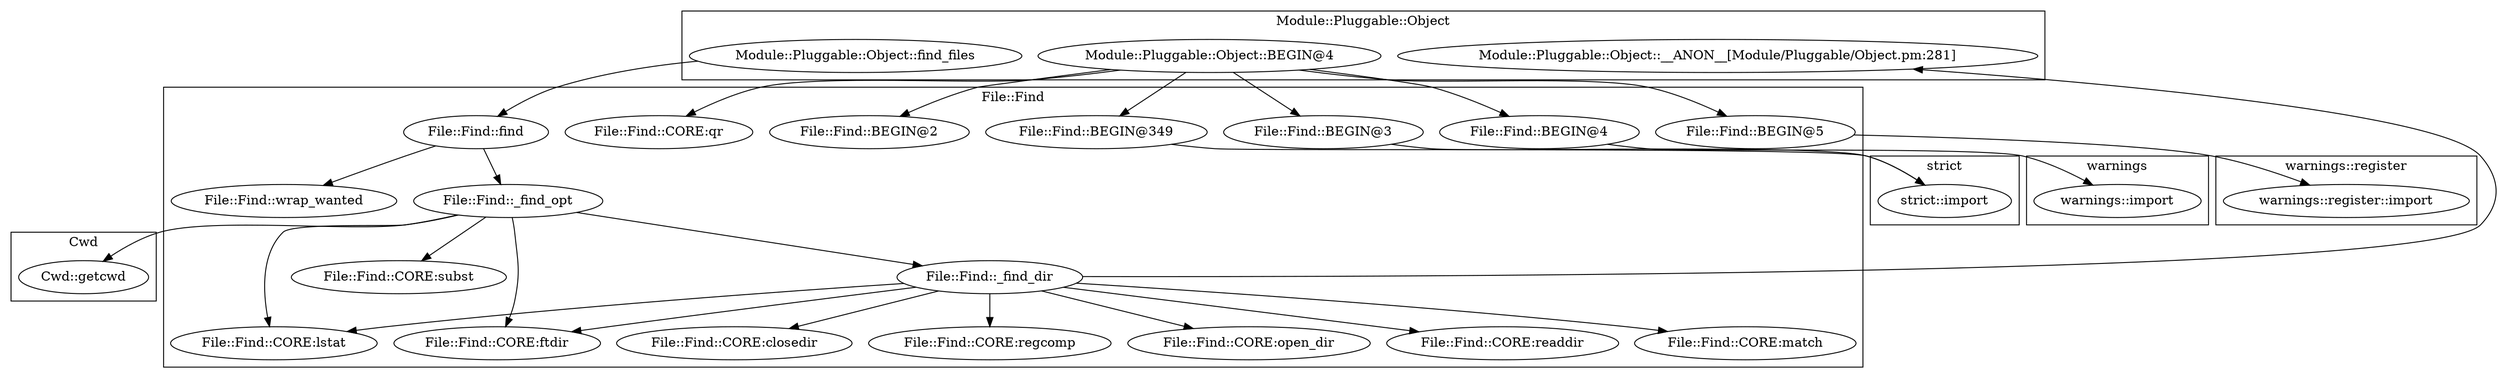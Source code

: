 digraph {
graph [overlap=false]
subgraph cluster_warnings {
	label="warnings";
	"warnings::import";
}
subgraph cluster_warnings_register {
	label="warnings::register";
	"warnings::register::import";
}
subgraph cluster_Module_Pluggable_Object {
	label="Module::Pluggable::Object";
	"Module::Pluggable::Object::__ANON__[Module/Pluggable/Object.pm:281]";
	"Module::Pluggable::Object::find_files";
	"Module::Pluggable::Object::BEGIN@4";
}
subgraph cluster_File_Find {
	label="File::Find";
	"File::Find::BEGIN@2";
	"File::Find::BEGIN@3";
	"File::Find::BEGIN@4";
	"File::Find::CORE:open_dir";
	"File::Find::CORE:readdir";
	"File::Find::BEGIN@349";
	"File::Find::CORE:match";
	"File::Find::CORE:closedir";
	"File::Find::_find_dir";
	"File::Find::CORE:regcomp";
	"File::Find::wrap_wanted";
	"File::Find::BEGIN@5";
	"File::Find::CORE:lstat";
	"File::Find::CORE:subst";
	"File::Find::CORE:ftdir";
	"File::Find::find";
	"File::Find::CORE:qr";
	"File::Find::_find_opt";
}
subgraph cluster_Cwd {
	label="Cwd";
	"Cwd::getcwd";
}
subgraph cluster_strict {
	label="strict";
	"strict::import";
}
"Module::Pluggable::Object::BEGIN@4" -> "File::Find::BEGIN@3";
"File::Find::_find_dir" -> "File::Find::CORE:regcomp";
"Module::Pluggable::Object::BEGIN@4" -> "File::Find::BEGIN@5";
"Module::Pluggable::Object::find_files" -> "File::Find::find";
"File::Find::_find_dir" -> "File::Find::CORE:match";
"File::Find::_find_dir" -> "File::Find::CORE:open_dir";
"File::Find::BEGIN@3" -> "strict::import";
"File::Find::BEGIN@349" -> "strict::import";
"Module::Pluggable::Object::BEGIN@4" -> "File::Find::BEGIN@2";
"File::Find::_find_dir" -> "Module::Pluggable::Object::__ANON__[Module/Pluggable/Object.pm:281]";
"File::Find::_find_dir" -> "File::Find::CORE:closedir";
"Module::Pluggable::Object::BEGIN@4" -> "File::Find::BEGIN@349";
"Module::Pluggable::Object::BEGIN@4" -> "File::Find::CORE:qr";
"File::Find::BEGIN@5" -> "warnings::register::import";
"File::Find::find" -> "File::Find::_find_opt";
"File::Find::_find_dir" -> "File::Find::CORE:lstat";
"File::Find::_find_opt" -> "File::Find::CORE:lstat";
"File::Find::BEGIN@4" -> "warnings::import";
"File::Find::find" -> "File::Find::wrap_wanted";
"File::Find::_find_dir" -> "File::Find::CORE:ftdir";
"File::Find::_find_opt" -> "File::Find::CORE:ftdir";
"File::Find::_find_opt" -> "Cwd::getcwd";
"Module::Pluggable::Object::BEGIN@4" -> "File::Find::BEGIN@4";
"File::Find::_find_dir" -> "File::Find::CORE:readdir";
"File::Find::_find_opt" -> "File::Find::_find_dir";
"File::Find::_find_opt" -> "File::Find::CORE:subst";
}
